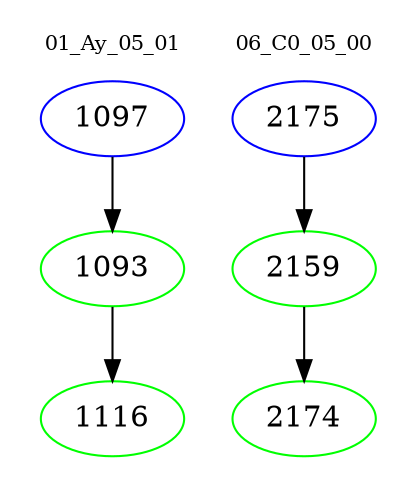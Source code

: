 digraph{
subgraph cluster_0 {
color = white
label = "01_Ay_05_01";
fontsize=10;
T0_1097 [label="1097", color="blue"]
T0_1097 -> T0_1093 [color="black"]
T0_1093 [label="1093", color="green"]
T0_1093 -> T0_1116 [color="black"]
T0_1116 [label="1116", color="green"]
}
subgraph cluster_1 {
color = white
label = "06_C0_05_00";
fontsize=10;
T1_2175 [label="2175", color="blue"]
T1_2175 -> T1_2159 [color="black"]
T1_2159 [label="2159", color="green"]
T1_2159 -> T1_2174 [color="black"]
T1_2174 [label="2174", color="green"]
}
}
